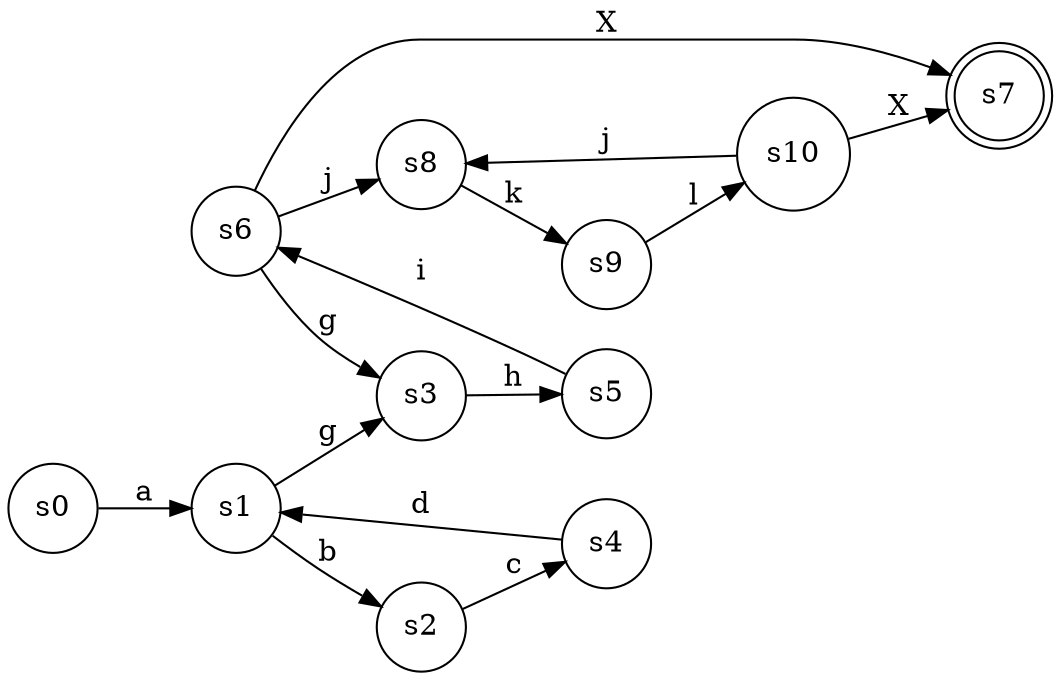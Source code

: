 digraph finite_state_machine {
	rankdir=LR;
	size="18,8"
	node [shape = doublecircle]; s7;
	node [shape = circle];
	s0 -> s1 [ label = "a" ];
	s1 -> s2 [ label = "b" ];
	s1 -> s3 [ label = "g" ];
	s2 -> s4 [ label = "c" ];
	s3 -> s5 [ label = "h" ];
	s4 -> s1 [ label = "d" ];
	s5 -> s6 [ label = "i" ];
	s6 -> s7 [ label = "X" ];
	s6 -> s3 [ label = "g" ];
	s6 -> s8 [ label = "j" ];
	s8 -> s9 [ label = "k" ];
	s9 -> s10 [ label = "l" ];
	s10 -> s7 [ label = "X" ];
	s10 -> s8 [ label = "j" ];
}
